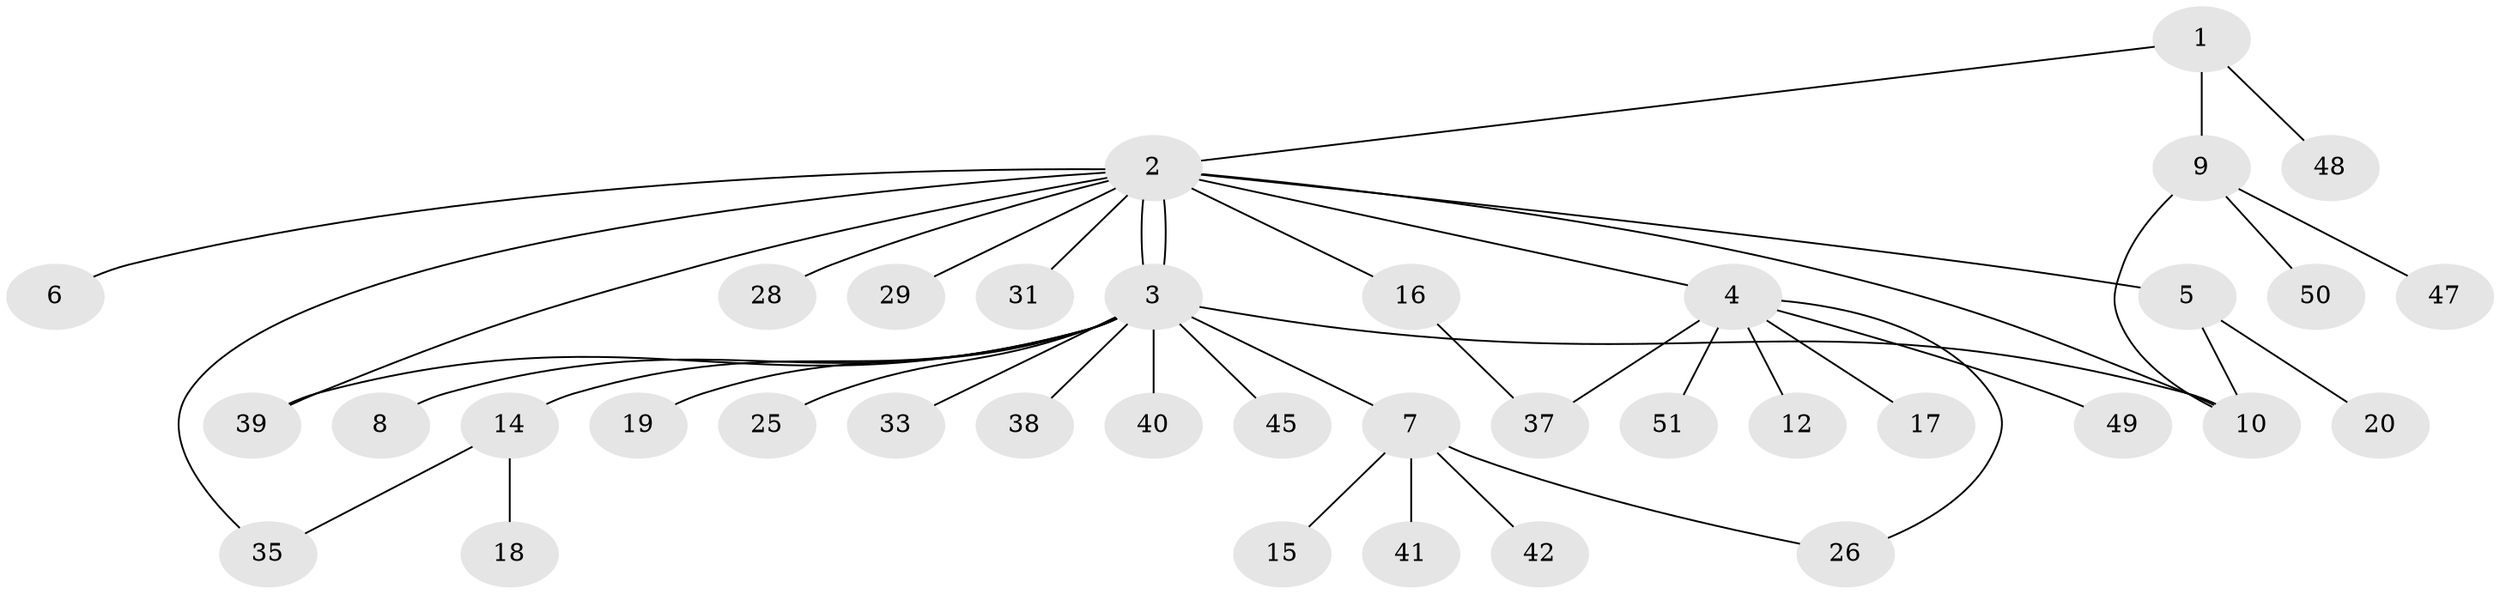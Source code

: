 // original degree distribution, {3: 0.057692307692307696, 15: 0.019230769230769232, 14: 0.019230769230769232, 5: 0.057692307692307696, 1: 0.5576923076923077, 6: 0.019230769230769232, 4: 0.057692307692307696, 2: 0.21153846153846154}
// Generated by graph-tools (version 1.1) at 2025/41/03/06/25 10:41:49]
// undirected, 37 vertices, 44 edges
graph export_dot {
graph [start="1"]
  node [color=gray90,style=filled];
  1 [super="+24"];
  2 [super="+13"];
  3 [super="+30"];
  4 [super="+43"];
  5 [super="+11"];
  6;
  7 [super="+21"];
  8;
  9 [super="+23"];
  10 [super="+44"];
  12 [super="+32"];
  14 [super="+34"];
  15;
  16;
  17;
  18;
  19 [super="+22"];
  20 [super="+27"];
  25;
  26 [super="+36"];
  28;
  29;
  31;
  33;
  35;
  37 [super="+52"];
  38;
  39 [super="+46"];
  40;
  41;
  42;
  45;
  47;
  48;
  49;
  50;
  51;
  1 -- 2;
  1 -- 9;
  1 -- 48;
  2 -- 3;
  2 -- 3;
  2 -- 4 [weight=2];
  2 -- 5 [weight=2];
  2 -- 6;
  2 -- 16;
  2 -- 28;
  2 -- 29;
  2 -- 31;
  2 -- 35;
  2 -- 10;
  2 -- 39;
  3 -- 7;
  3 -- 8;
  3 -- 10;
  3 -- 14;
  3 -- 19;
  3 -- 25;
  3 -- 33;
  3 -- 38;
  3 -- 39;
  3 -- 40;
  3 -- 45;
  4 -- 12;
  4 -- 17;
  4 -- 26;
  4 -- 49;
  4 -- 51;
  4 -- 37;
  5 -- 10;
  5 -- 20;
  7 -- 15;
  7 -- 26;
  7 -- 41;
  7 -- 42;
  9 -- 10;
  9 -- 50;
  9 -- 47;
  14 -- 18;
  14 -- 35;
  16 -- 37;
}
